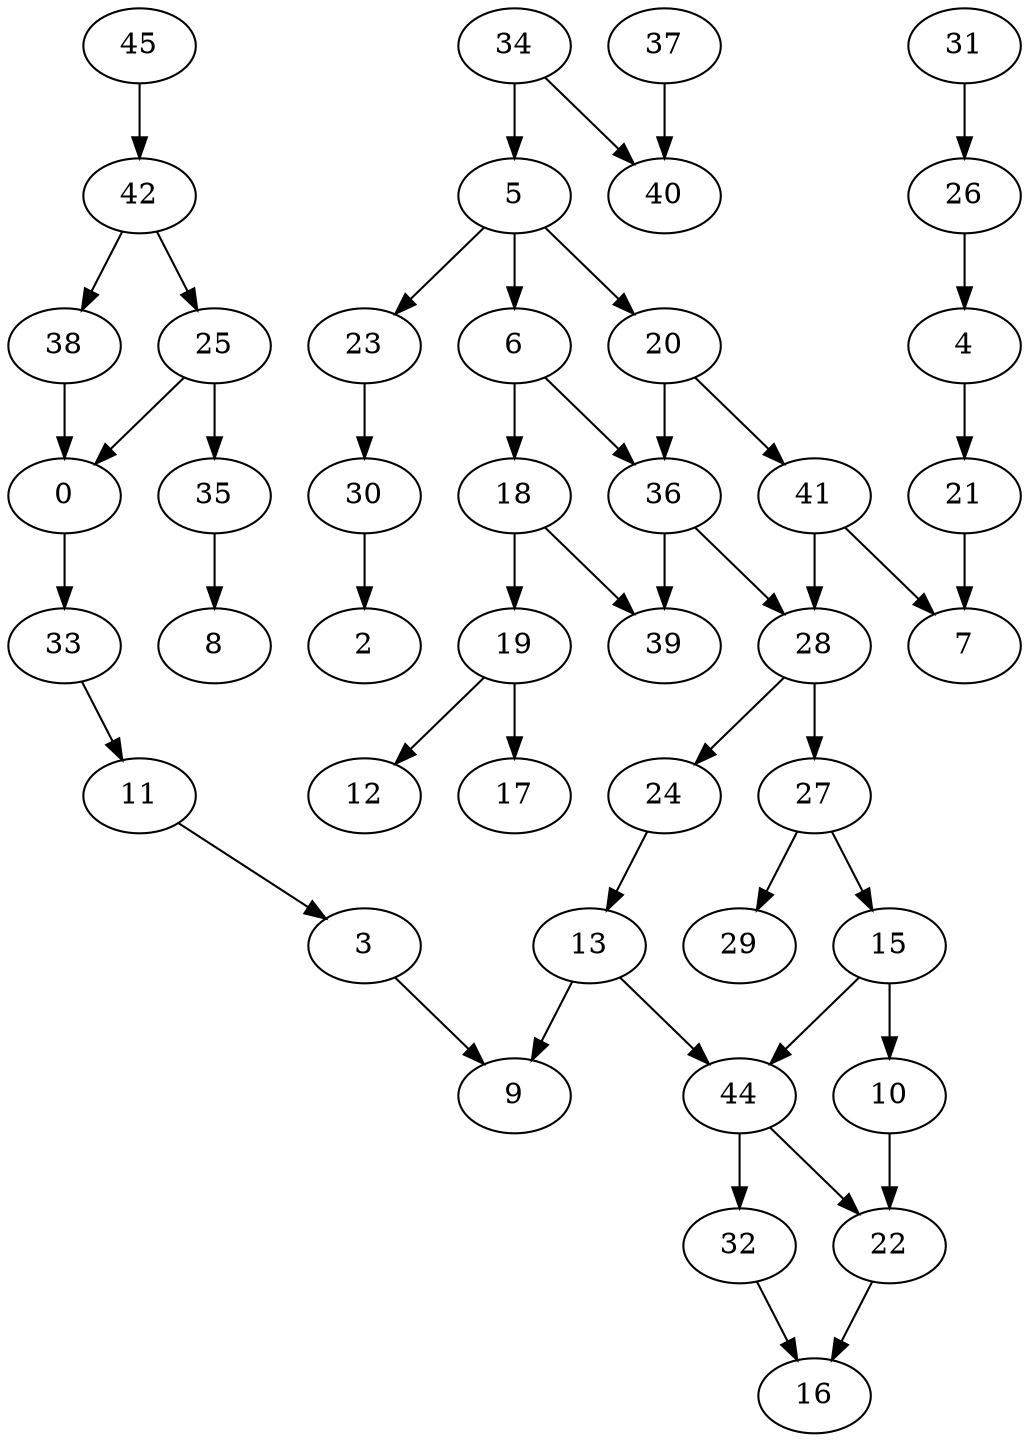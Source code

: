 digraph G {
    0;
    33;
    11;
    3;
    9;
    37;
    40;
    4;
    21;
    7;
    5;
    6;
    20;
    23;
    18;
    36;
    41;
    30;
    19;
    39;
    28;
    2;
    12;
    17;
    24;
    27;
    13;
    15;
    29;
    10;
    22;
    16;
    44;
    32;
    31;
    26;
    45;
    42;
    25;
    38;
    35;
    8;
    34;
    0 -> 33 [w=0];
    33 -> 11 [w=0];
    11 -> 3 [w=1];
    3 -> 9 [w=0];
    37 -> 40 [w=0];
    4 -> 21 [w=0];
    21 -> 7 [w=0];
    5 -> 6 [w=0];
    5 -> 20 [w=0];
    5 -> 23 [w=0];
    6 -> 18 [w=0];
    6 -> 36 [w=0];
    20 -> 36 [w=0];
    20 -> 41 [w=1];
    23 -> 30 [w=0];
    18 -> 19 [w=0];
    18 -> 39 [w=2];
    36 -> 39 [w=0];
    36 -> 28 [w=1];
    41 -> 7 [w=0];
    41 -> 28 [w=0];
    30 -> 2 [w=0];
    19 -> 12 [w=1];
    19 -> 17 [w=0];
    28 -> 24 [w=0];
    28 -> 27 [w=1];
    24 -> 13 [w=0];
    27 -> 15 [w=3];
    27 -> 29 [w=0];
    13 -> 9 [w=2];
    13 -> 44 [w=0];
    15 -> 10 [w=1];
    15 -> 44 [w=0];
    10 -> 22 [w=0];
    22 -> 16 [w=1];
    44 -> 22 [w=1];
    44 -> 32 [w=2];
    32 -> 16 [w=0];
    31 -> 26 [w=0];
    26 -> 4 [w=0];
    45 -> 42 [w=1];
    42 -> 25 [w=0];
    42 -> 38 [w=0];
    25 -> 0 [w=2];
    25 -> 35 [w=0];
    38 -> 0 [w=0];
    35 -> 8 [w=0];
    34 -> 40 [w=0];
    34 -> 5 [w=0];
}
